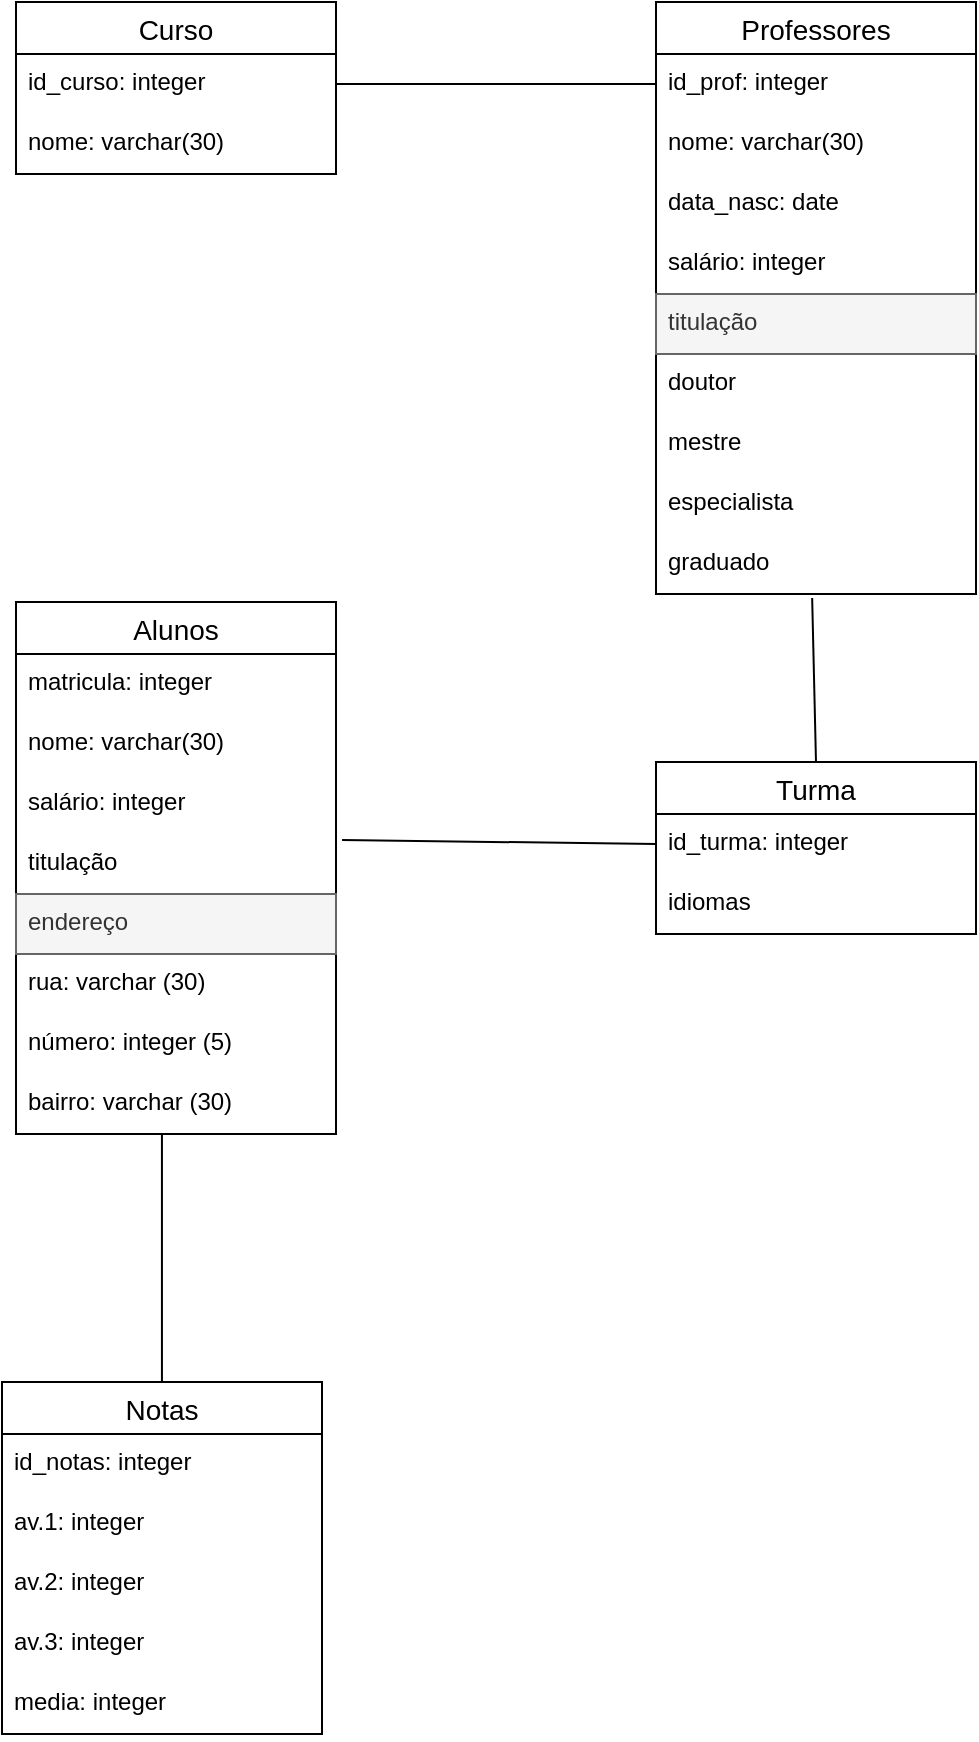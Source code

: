 <mxfile version="20.1.1" type="github">
  <diagram id="ltwP41coHP8r5JwDXrCO" name="Page-1">
    <mxGraphModel dx="1381" dy="764" grid="1" gridSize="10" guides="1" tooltips="1" connect="1" arrows="1" fold="1" page="1" pageScale="1" pageWidth="827" pageHeight="1169" math="0" shadow="0">
      <root>
        <mxCell id="0" />
        <mxCell id="1" parent="0" />
        <mxCell id="uAPlqVYa4u8AjHozSUe_-1" value="Curso" style="swimlane;fontStyle=0;childLayout=stackLayout;horizontal=1;startSize=26;horizontalStack=0;resizeParent=1;resizeParentMax=0;resizeLast=0;collapsible=1;marginBottom=0;align=center;fontSize=14;" vertex="1" parent="1">
          <mxGeometry x="100" y="130" width="160" height="86" as="geometry" />
        </mxCell>
        <mxCell id="uAPlqVYa4u8AjHozSUe_-2" value="id_curso: integer" style="text;strokeColor=none;fillColor=none;spacingLeft=4;spacingRight=4;overflow=hidden;rotatable=0;points=[[0,0.5],[1,0.5]];portConstraint=eastwest;fontSize=12;" vertex="1" parent="uAPlqVYa4u8AjHozSUe_-1">
          <mxGeometry y="26" width="160" height="30" as="geometry" />
        </mxCell>
        <mxCell id="uAPlqVYa4u8AjHozSUe_-3" value="nome: varchar(30)" style="text;strokeColor=none;fillColor=none;spacingLeft=4;spacingRight=4;overflow=hidden;rotatable=0;points=[[0,0.5],[1,0.5]];portConstraint=eastwest;fontSize=12;" vertex="1" parent="uAPlqVYa4u8AjHozSUe_-1">
          <mxGeometry y="56" width="160" height="30" as="geometry" />
        </mxCell>
        <mxCell id="uAPlqVYa4u8AjHozSUe_-5" value="Professores" style="swimlane;fontStyle=0;childLayout=stackLayout;horizontal=1;startSize=26;horizontalStack=0;resizeParent=1;resizeParentMax=0;resizeLast=0;collapsible=1;marginBottom=0;align=center;fontSize=14;" vertex="1" parent="1">
          <mxGeometry x="420" y="130" width="160" height="296" as="geometry" />
        </mxCell>
        <mxCell id="uAPlqVYa4u8AjHozSUe_-6" value="id_prof: integer" style="text;strokeColor=none;fillColor=none;spacingLeft=4;spacingRight=4;overflow=hidden;rotatable=0;points=[[0,0.5],[1,0.5]];portConstraint=eastwest;fontSize=12;" vertex="1" parent="uAPlqVYa4u8AjHozSUe_-5">
          <mxGeometry y="26" width="160" height="30" as="geometry" />
        </mxCell>
        <mxCell id="uAPlqVYa4u8AjHozSUe_-7" value="nome: varchar(30)" style="text;strokeColor=none;fillColor=none;spacingLeft=4;spacingRight=4;overflow=hidden;rotatable=0;points=[[0,0.5],[1,0.5]];portConstraint=eastwest;fontSize=12;" vertex="1" parent="uAPlqVYa4u8AjHozSUe_-5">
          <mxGeometry y="56" width="160" height="30" as="geometry" />
        </mxCell>
        <mxCell id="uAPlqVYa4u8AjHozSUe_-10" value="data_nasc: date" style="text;strokeColor=none;fillColor=none;spacingLeft=4;spacingRight=4;overflow=hidden;rotatable=0;points=[[0,0.5],[1,0.5]];portConstraint=eastwest;fontSize=12;" vertex="1" parent="uAPlqVYa4u8AjHozSUe_-5">
          <mxGeometry y="86" width="160" height="30" as="geometry" />
        </mxCell>
        <mxCell id="uAPlqVYa4u8AjHozSUe_-11" value="salário: integer" style="text;strokeColor=none;fillColor=none;spacingLeft=4;spacingRight=4;overflow=hidden;rotatable=0;points=[[0,0.5],[1,0.5]];portConstraint=eastwest;fontSize=12;" vertex="1" parent="uAPlqVYa4u8AjHozSUe_-5">
          <mxGeometry y="116" width="160" height="30" as="geometry" />
        </mxCell>
        <mxCell id="uAPlqVYa4u8AjHozSUe_-12" value="titulação" style="text;spacingLeft=4;spacingRight=4;overflow=hidden;rotatable=0;points=[[0,0.5],[1,0.5]];portConstraint=eastwest;fontSize=12;fillColor=#f5f5f5;fontColor=#333333;strokeColor=#666666;" vertex="1" parent="uAPlqVYa4u8AjHozSUe_-5">
          <mxGeometry y="146" width="160" height="30" as="geometry" />
        </mxCell>
        <mxCell id="uAPlqVYa4u8AjHozSUe_-37" value="doutor" style="text;strokeColor=none;fillColor=none;spacingLeft=4;spacingRight=4;overflow=hidden;rotatable=0;points=[[0,0.5],[1,0.5]];portConstraint=eastwest;fontSize=12;" vertex="1" parent="uAPlqVYa4u8AjHozSUe_-5">
          <mxGeometry y="176" width="160" height="30" as="geometry" />
        </mxCell>
        <mxCell id="uAPlqVYa4u8AjHozSUe_-38" value="mestre" style="text;strokeColor=none;fillColor=none;spacingLeft=4;spacingRight=4;overflow=hidden;rotatable=0;points=[[0,0.5],[1,0.5]];portConstraint=eastwest;fontSize=12;" vertex="1" parent="uAPlqVYa4u8AjHozSUe_-5">
          <mxGeometry y="206" width="160" height="30" as="geometry" />
        </mxCell>
        <mxCell id="uAPlqVYa4u8AjHozSUe_-39" value="especialista" style="text;strokeColor=none;fillColor=none;spacingLeft=4;spacingRight=4;overflow=hidden;rotatable=0;points=[[0,0.5],[1,0.5]];portConstraint=eastwest;fontSize=12;" vertex="1" parent="uAPlqVYa4u8AjHozSUe_-5">
          <mxGeometry y="236" width="160" height="30" as="geometry" />
        </mxCell>
        <mxCell id="uAPlqVYa4u8AjHozSUe_-36" value="graduado" style="text;strokeColor=none;fillColor=none;spacingLeft=4;spacingRight=4;overflow=hidden;rotatable=0;points=[[0,0.5],[1,0.5]];portConstraint=eastwest;fontSize=12;" vertex="1" parent="uAPlqVYa4u8AjHozSUe_-5">
          <mxGeometry y="266" width="160" height="30" as="geometry" />
        </mxCell>
        <mxCell id="uAPlqVYa4u8AjHozSUe_-13" value="Turma" style="swimlane;fontStyle=0;childLayout=stackLayout;horizontal=1;startSize=26;horizontalStack=0;resizeParent=1;resizeParentMax=0;resizeLast=0;collapsible=1;marginBottom=0;align=center;fontSize=14;" vertex="1" parent="1">
          <mxGeometry x="420" y="510" width="160" height="86" as="geometry" />
        </mxCell>
        <mxCell id="uAPlqVYa4u8AjHozSUe_-14" value="id_turma: integer" style="text;strokeColor=none;fillColor=none;spacingLeft=4;spacingRight=4;overflow=hidden;rotatable=0;points=[[0,0.5],[1,0.5]];portConstraint=eastwest;fontSize=12;" vertex="1" parent="uAPlqVYa4u8AjHozSUe_-13">
          <mxGeometry y="26" width="160" height="30" as="geometry" />
        </mxCell>
        <mxCell id="uAPlqVYa4u8AjHozSUe_-15" value="idiomas" style="text;strokeColor=none;fillColor=none;spacingLeft=4;spacingRight=4;overflow=hidden;rotatable=0;points=[[0,0.5],[1,0.5]];portConstraint=eastwest;fontSize=12;" vertex="1" parent="uAPlqVYa4u8AjHozSUe_-13">
          <mxGeometry y="56" width="160" height="30" as="geometry" />
        </mxCell>
        <mxCell id="uAPlqVYa4u8AjHozSUe_-17" value="Alunos" style="swimlane;fontStyle=0;childLayout=stackLayout;horizontal=1;startSize=26;horizontalStack=0;resizeParent=1;resizeParentMax=0;resizeLast=0;collapsible=1;marginBottom=0;align=center;fontSize=14;" vertex="1" parent="1">
          <mxGeometry x="100" y="430" width="160" height="266" as="geometry" />
        </mxCell>
        <mxCell id="uAPlqVYa4u8AjHozSUe_-18" value="matricula: integer" style="text;strokeColor=none;fillColor=none;spacingLeft=4;spacingRight=4;overflow=hidden;rotatable=0;points=[[0,0.5],[1,0.5]];portConstraint=eastwest;fontSize=12;" vertex="1" parent="uAPlqVYa4u8AjHozSUe_-17">
          <mxGeometry y="26" width="160" height="30" as="geometry" />
        </mxCell>
        <mxCell id="uAPlqVYa4u8AjHozSUe_-19" value="nome: varchar(30)" style="text;strokeColor=none;fillColor=none;spacingLeft=4;spacingRight=4;overflow=hidden;rotatable=0;points=[[0,0.5],[1,0.5]];portConstraint=eastwest;fontSize=12;" vertex="1" parent="uAPlqVYa4u8AjHozSUe_-17">
          <mxGeometry y="56" width="160" height="30" as="geometry" />
        </mxCell>
        <mxCell id="uAPlqVYa4u8AjHozSUe_-21" value="salário: integer" style="text;strokeColor=none;fillColor=none;spacingLeft=4;spacingRight=4;overflow=hidden;rotatable=0;points=[[0,0.5],[1,0.5]];portConstraint=eastwest;fontSize=12;" vertex="1" parent="uAPlqVYa4u8AjHozSUe_-17">
          <mxGeometry y="86" width="160" height="30" as="geometry" />
        </mxCell>
        <mxCell id="uAPlqVYa4u8AjHozSUe_-22" value="titulação" style="text;strokeColor=none;fillColor=none;spacingLeft=4;spacingRight=4;overflow=hidden;rotatable=0;points=[[0,0.5],[1,0.5]];portConstraint=eastwest;fontSize=12;" vertex="1" parent="uAPlqVYa4u8AjHozSUe_-17">
          <mxGeometry y="116" width="160" height="30" as="geometry" />
        </mxCell>
        <mxCell id="uAPlqVYa4u8AjHozSUe_-20" value="endereço" style="text;strokeColor=#666666;fillColor=#f5f5f5;spacingLeft=4;spacingRight=4;overflow=hidden;rotatable=0;points=[[0,0.5],[1,0.5]];portConstraint=eastwest;fontSize=12;rounded=0;glass=0;shadow=0;fontColor=#333333;" vertex="1" parent="uAPlqVYa4u8AjHozSUe_-17">
          <mxGeometry y="146" width="160" height="30" as="geometry" />
        </mxCell>
        <mxCell id="uAPlqVYa4u8AjHozSUe_-34" value="rua: varchar (30)" style="text;strokeColor=none;fillColor=none;spacingLeft=4;spacingRight=4;overflow=hidden;rotatable=0;points=[[0,0.5],[1,0.5]];portConstraint=eastwest;fontSize=12;" vertex="1" parent="uAPlqVYa4u8AjHozSUe_-17">
          <mxGeometry y="176" width="160" height="30" as="geometry" />
        </mxCell>
        <mxCell id="uAPlqVYa4u8AjHozSUe_-35" value="número: integer (5)" style="text;strokeColor=none;fillColor=none;spacingLeft=4;spacingRight=4;overflow=hidden;rotatable=0;points=[[0,0.5],[1,0.5]];portConstraint=eastwest;fontSize=12;" vertex="1" parent="uAPlqVYa4u8AjHozSUe_-17">
          <mxGeometry y="206" width="160" height="30" as="geometry" />
        </mxCell>
        <mxCell id="uAPlqVYa4u8AjHozSUe_-33" value="bairro: varchar (30)" style="text;strokeColor=none;fillColor=none;spacingLeft=4;spacingRight=4;overflow=hidden;rotatable=0;points=[[0,0.5],[1,0.5]];portConstraint=eastwest;fontSize=12;" vertex="1" parent="uAPlqVYa4u8AjHozSUe_-17">
          <mxGeometry y="236" width="160" height="30" as="geometry" />
        </mxCell>
        <mxCell id="uAPlqVYa4u8AjHozSUe_-23" value="Notas" style="swimlane;fontStyle=0;childLayout=stackLayout;horizontal=1;startSize=26;horizontalStack=0;resizeParent=1;resizeParentMax=0;resizeLast=0;collapsible=1;marginBottom=0;align=center;fontSize=14;" vertex="1" parent="1">
          <mxGeometry x="93" y="820" width="160" height="176" as="geometry" />
        </mxCell>
        <mxCell id="uAPlqVYa4u8AjHozSUe_-24" value="id_notas: integer" style="text;strokeColor=none;fillColor=none;spacingLeft=4;spacingRight=4;overflow=hidden;rotatable=0;points=[[0,0.5],[1,0.5]];portConstraint=eastwest;fontSize=12;" vertex="1" parent="uAPlqVYa4u8AjHozSUe_-23">
          <mxGeometry y="26" width="160" height="30" as="geometry" />
        </mxCell>
        <mxCell id="uAPlqVYa4u8AjHozSUe_-25" value="av.1: integer" style="text;strokeColor=none;fillColor=none;spacingLeft=4;spacingRight=4;overflow=hidden;rotatable=0;points=[[0,0.5],[1,0.5]];portConstraint=eastwest;fontSize=12;" vertex="1" parent="uAPlqVYa4u8AjHozSUe_-23">
          <mxGeometry y="56" width="160" height="30" as="geometry" />
        </mxCell>
        <mxCell id="uAPlqVYa4u8AjHozSUe_-26" value="av.2: integer " style="text;strokeColor=none;fillColor=none;spacingLeft=4;spacingRight=4;overflow=hidden;rotatable=0;points=[[0,0.5],[1,0.5]];portConstraint=eastwest;fontSize=12;" vertex="1" parent="uAPlqVYa4u8AjHozSUe_-23">
          <mxGeometry y="86" width="160" height="30" as="geometry" />
        </mxCell>
        <mxCell id="uAPlqVYa4u8AjHozSUe_-27" value="av.3: integer" style="text;strokeColor=none;fillColor=none;spacingLeft=4;spacingRight=4;overflow=hidden;rotatable=0;points=[[0,0.5],[1,0.5]];portConstraint=eastwest;fontSize=12;" vertex="1" parent="uAPlqVYa4u8AjHozSUe_-23">
          <mxGeometry y="116" width="160" height="30" as="geometry" />
        </mxCell>
        <mxCell id="uAPlqVYa4u8AjHozSUe_-28" value="media: integer" style="text;strokeColor=none;fillColor=none;spacingLeft=4;spacingRight=4;overflow=hidden;rotatable=0;points=[[0,0.5],[1,0.5]];portConstraint=eastwest;fontSize=12;" vertex="1" parent="uAPlqVYa4u8AjHozSUe_-23">
          <mxGeometry y="146" width="160" height="30" as="geometry" />
        </mxCell>
        <mxCell id="uAPlqVYa4u8AjHozSUe_-29" value="" style="endArrow=none;html=1;rounded=0;exitX=1;exitY=0.5;exitDx=0;exitDy=0;entryX=0;entryY=0.5;entryDx=0;entryDy=0;" edge="1" parent="1" source="uAPlqVYa4u8AjHozSUe_-2" target="uAPlqVYa4u8AjHozSUe_-6">
          <mxGeometry relative="1" as="geometry">
            <mxPoint x="330" y="490" as="sourcePoint" />
            <mxPoint x="490" y="490" as="targetPoint" />
          </mxGeometry>
        </mxCell>
        <mxCell id="uAPlqVYa4u8AjHozSUe_-30" value="" style="endArrow=none;html=1;rounded=0;entryX=0.5;entryY=0;entryDx=0;entryDy=0;exitX=0.488;exitY=1.067;exitDx=0;exitDy=0;exitPerimeter=0;" edge="1" parent="1" source="uAPlqVYa4u8AjHozSUe_-36" target="uAPlqVYa4u8AjHozSUe_-13">
          <mxGeometry relative="1" as="geometry">
            <mxPoint x="570" y="480" as="sourcePoint" />
            <mxPoint x="430" y="181" as="targetPoint" />
          </mxGeometry>
        </mxCell>
        <mxCell id="uAPlqVYa4u8AjHozSUe_-31" value="" style="endArrow=none;html=1;rounded=0;exitX=1.019;exitY=0.1;exitDx=0;exitDy=0;entryX=0;entryY=0.5;entryDx=0;entryDy=0;exitPerimeter=0;" edge="1" parent="1" source="uAPlqVYa4u8AjHozSUe_-22" target="uAPlqVYa4u8AjHozSUe_-14">
          <mxGeometry relative="1" as="geometry">
            <mxPoint x="280" y="191" as="sourcePoint" />
            <mxPoint x="440" y="191" as="targetPoint" />
          </mxGeometry>
        </mxCell>
        <mxCell id="uAPlqVYa4u8AjHozSUe_-32" value="" style="endArrow=none;html=1;rounded=0;exitX=0.456;exitY=1;exitDx=0;exitDy=0;exitPerimeter=0;" edge="1" parent="1" source="uAPlqVYa4u8AjHozSUe_-33" target="uAPlqVYa4u8AjHozSUe_-23">
          <mxGeometry relative="1" as="geometry">
            <mxPoint x="179.5" y="730" as="sourcePoint" />
            <mxPoint x="179.5" y="820" as="targetPoint" />
          </mxGeometry>
        </mxCell>
      </root>
    </mxGraphModel>
  </diagram>
</mxfile>

